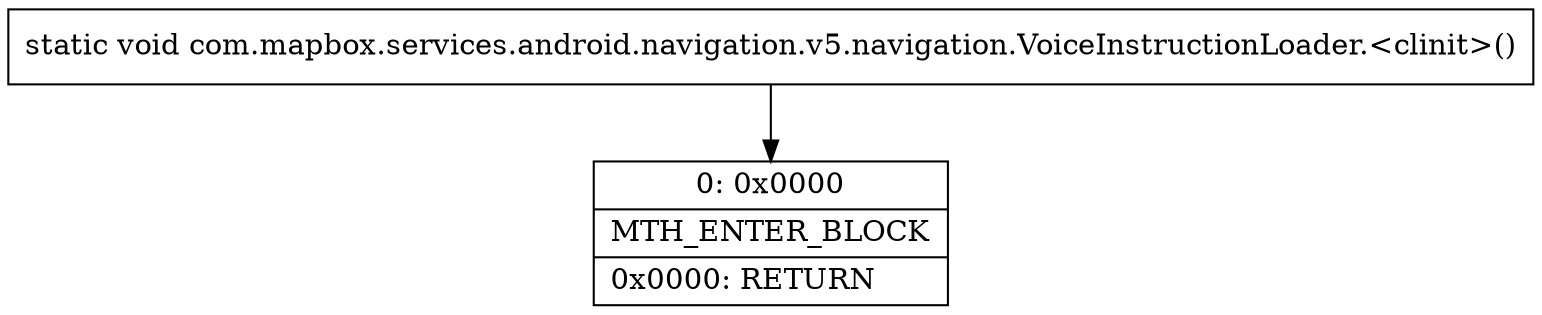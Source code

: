 digraph "CFG forcom.mapbox.services.android.navigation.v5.navigation.VoiceInstructionLoader.\<clinit\>()V" {
Node_0 [shape=record,label="{0\:\ 0x0000|MTH_ENTER_BLOCK\l|0x0000: RETURN   \l}"];
MethodNode[shape=record,label="{static void com.mapbox.services.android.navigation.v5.navigation.VoiceInstructionLoader.\<clinit\>() }"];
MethodNode -> Node_0;
}

